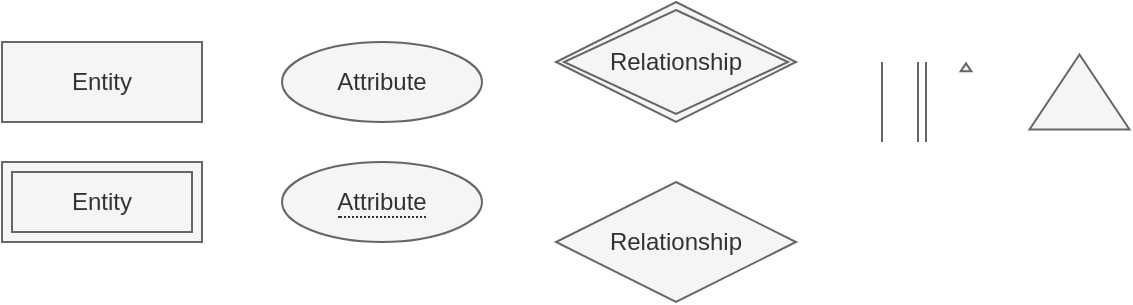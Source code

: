 <mxfile>
    <diagram id="tMVVqss-iacEgyTa0Xue" name="Page-1">
        <mxGraphModel dx="1458" dy="427" grid="1" gridSize="10" guides="1" tooltips="1" connect="1" arrows="1" fold="1" page="1" pageScale="1" pageWidth="850" pageHeight="1100" background="#ffffff" math="0" shadow="0">
            <root>
                <mxCell id="0"/>
                <mxCell id="1" parent="0"/>
                <mxCell id="cgCByH6a42XLN9KL-xfX-7" value="Entity" style="whiteSpace=wrap;html=1;align=center;fillColor=#f5f5f5;fontColor=#333333;strokeColor=#666666;" vertex="1" parent="1">
                    <mxGeometry x="-730" y="50" width="100" height="40" as="geometry"/>
                </mxCell>
                <mxCell id="cgCByH6a42XLN9KL-xfX-8" value="Entity" style="shape=ext;margin=3;double=1;whiteSpace=wrap;html=1;align=center;fillColor=#f5f5f5;fontColor=#333333;strokeColor=#666666;" vertex="1" parent="1">
                    <mxGeometry x="-730" y="110" width="100" height="40" as="geometry"/>
                </mxCell>
                <mxCell id="cgCByH6a42XLN9KL-xfX-9" value="Attribute" style="ellipse;whiteSpace=wrap;html=1;align=center;fillColor=#f5f5f5;fontColor=#333333;strokeColor=#666666;" vertex="1" parent="1">
                    <mxGeometry x="-590" y="50" width="100" height="40" as="geometry"/>
                </mxCell>
                <mxCell id="cgCByH6a42XLN9KL-xfX-10" value="&lt;span style=&quot;border-bottom: 1px dotted&quot;&gt;Attribute&lt;/span&gt;" style="ellipse;whiteSpace=wrap;html=1;align=center;fillColor=#f5f5f5;fontColor=#333333;strokeColor=#666666;" vertex="1" parent="1">
                    <mxGeometry x="-590" y="110" width="100" height="40" as="geometry"/>
                </mxCell>
                <mxCell id="cgCByH6a42XLN9KL-xfX-11" value="Relationship" style="shape=rhombus;perimeter=rhombusPerimeter;whiteSpace=wrap;html=1;align=center;fillColor=#f5f5f5;fontColor=#333333;strokeColor=#666666;" vertex="1" parent="1">
                    <mxGeometry x="-453" y="120" width="120" height="60" as="geometry"/>
                </mxCell>
                <mxCell id="cgCByH6a42XLN9KL-xfX-12" value="" style="endArrow=none;html=1;rounded=0;fillColor=#f5f5f5;strokeColor=#666666;" edge="1" parent="1">
                    <mxGeometry relative="1" as="geometry">
                        <mxPoint x="-290" y="100" as="sourcePoint"/>
                        <mxPoint x="-290" y="60" as="targetPoint"/>
                    </mxGeometry>
                </mxCell>
                <mxCell id="cgCByH6a42XLN9KL-xfX-13" value="" style="shape=link;html=1;rounded=0;fillColor=#f5f5f5;strokeColor=#666666;strokeWidth=1;" edge="1" parent="1">
                    <mxGeometry width="100" relative="1" as="geometry">
                        <mxPoint x="-270" y="100" as="sourcePoint"/>
                        <mxPoint x="-270" y="60" as="targetPoint"/>
                    </mxGeometry>
                </mxCell>
                <mxCell id="cgCByH6a42XLN9KL-xfX-14" value="" style="triangle;whiteSpace=wrap;html=1;rotation=-90;fillColor=#f5f5f5;fontColor=#333333;strokeColor=#666666;" vertex="1" parent="1">
                    <mxGeometry x="-250" y="60" width="4" height="5.33" as="geometry"/>
                </mxCell>
                <mxCell id="cgCByH6a42XLN9KL-xfX-15" value="" style="triangle;whiteSpace=wrap;html=1;rotation=-90;fillColor=#f5f5f5;fontColor=#333333;strokeColor=#666666;" vertex="1" parent="1">
                    <mxGeometry x="-210" y="50" width="37.5" height="50" as="geometry"/>
                </mxCell>
                <mxCell id="cgCByH6a42XLN9KL-xfX-16" value="Relationship" style="shape=rhombus;double=1;perimeter=rhombusPerimeter;whiteSpace=wrap;html=1;align=center;fillColor=#f5f5f5;fontColor=#333333;strokeColor=#666666;" vertex="1" parent="1">
                    <mxGeometry x="-453" y="30" width="120" height="60" as="geometry"/>
                </mxCell>
            </root>
        </mxGraphModel>
    </diagram>
</mxfile>